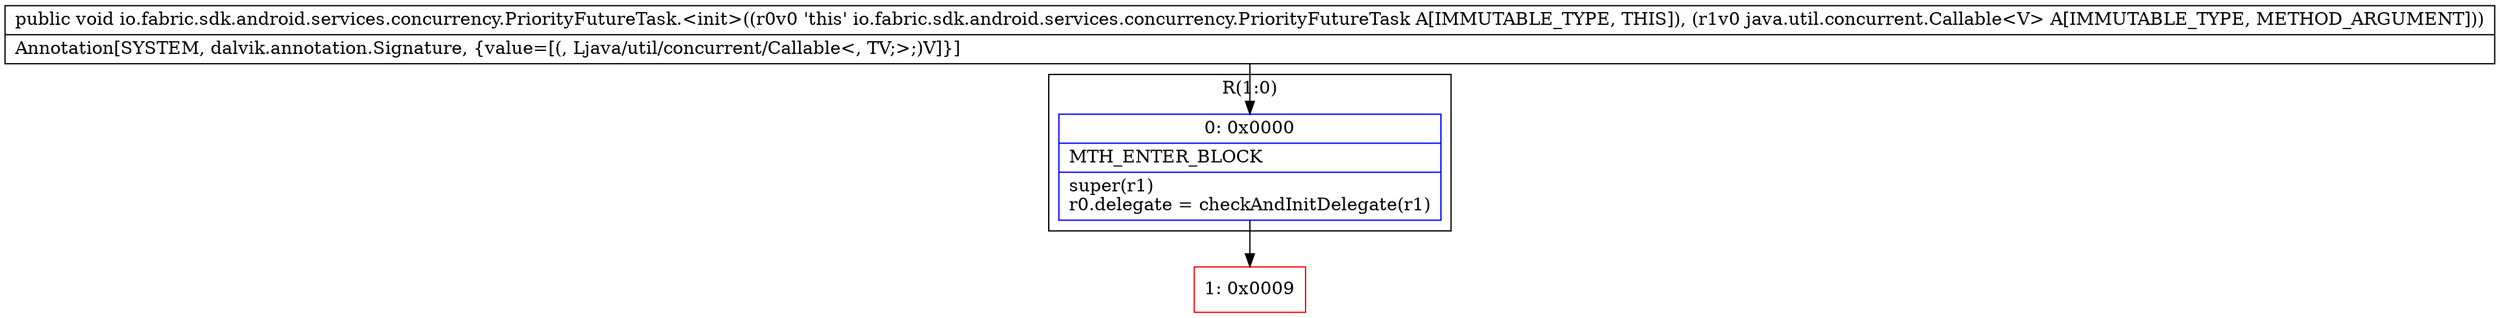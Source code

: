 digraph "CFG forio.fabric.sdk.android.services.concurrency.PriorityFutureTask.\<init\>(Ljava\/util\/concurrent\/Callable;)V" {
subgraph cluster_Region_1184624665 {
label = "R(1:0)";
node [shape=record,color=blue];
Node_0 [shape=record,label="{0\:\ 0x0000|MTH_ENTER_BLOCK\l|super(r1)\lr0.delegate = checkAndInitDelegate(r1)\l}"];
}
Node_1 [shape=record,color=red,label="{1\:\ 0x0009}"];
MethodNode[shape=record,label="{public void io.fabric.sdk.android.services.concurrency.PriorityFutureTask.\<init\>((r0v0 'this' io.fabric.sdk.android.services.concurrency.PriorityFutureTask A[IMMUTABLE_TYPE, THIS]), (r1v0 java.util.concurrent.Callable\<V\> A[IMMUTABLE_TYPE, METHOD_ARGUMENT]))  | Annotation[SYSTEM, dalvik.annotation.Signature, \{value=[(, Ljava\/util\/concurrent\/Callable\<, TV;\>;)V]\}]\l}"];
MethodNode -> Node_0;
Node_0 -> Node_1;
}

